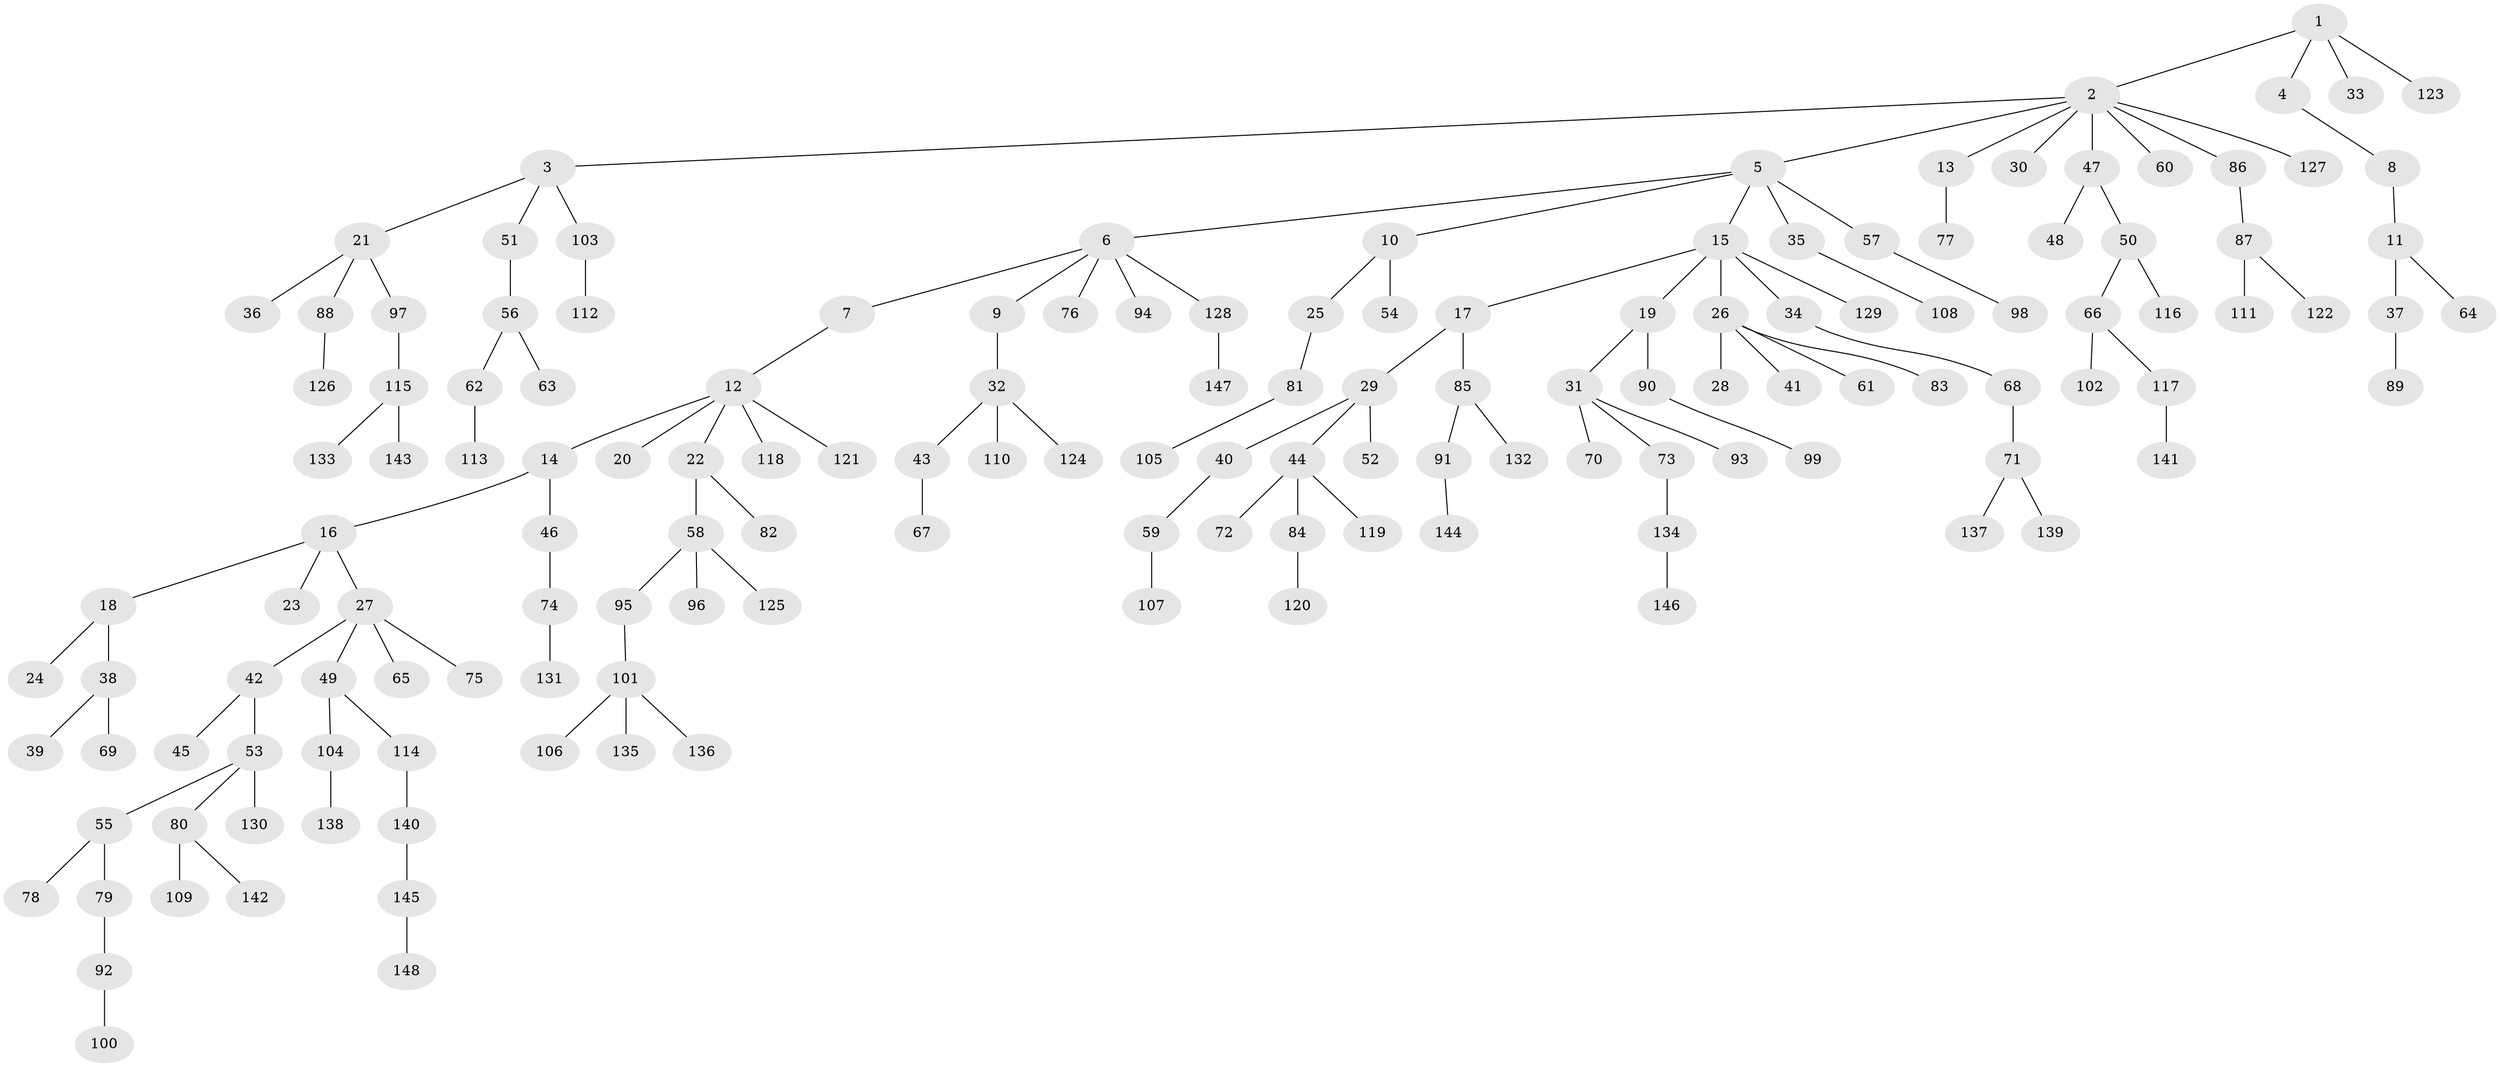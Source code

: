 // Generated by graph-tools (version 1.1) at 2025/50/03/09/25 03:50:25]
// undirected, 148 vertices, 147 edges
graph export_dot {
graph [start="1"]
  node [color=gray90,style=filled];
  1;
  2;
  3;
  4;
  5;
  6;
  7;
  8;
  9;
  10;
  11;
  12;
  13;
  14;
  15;
  16;
  17;
  18;
  19;
  20;
  21;
  22;
  23;
  24;
  25;
  26;
  27;
  28;
  29;
  30;
  31;
  32;
  33;
  34;
  35;
  36;
  37;
  38;
  39;
  40;
  41;
  42;
  43;
  44;
  45;
  46;
  47;
  48;
  49;
  50;
  51;
  52;
  53;
  54;
  55;
  56;
  57;
  58;
  59;
  60;
  61;
  62;
  63;
  64;
  65;
  66;
  67;
  68;
  69;
  70;
  71;
  72;
  73;
  74;
  75;
  76;
  77;
  78;
  79;
  80;
  81;
  82;
  83;
  84;
  85;
  86;
  87;
  88;
  89;
  90;
  91;
  92;
  93;
  94;
  95;
  96;
  97;
  98;
  99;
  100;
  101;
  102;
  103;
  104;
  105;
  106;
  107;
  108;
  109;
  110;
  111;
  112;
  113;
  114;
  115;
  116;
  117;
  118;
  119;
  120;
  121;
  122;
  123;
  124;
  125;
  126;
  127;
  128;
  129;
  130;
  131;
  132;
  133;
  134;
  135;
  136;
  137;
  138;
  139;
  140;
  141;
  142;
  143;
  144;
  145;
  146;
  147;
  148;
  1 -- 2;
  1 -- 4;
  1 -- 33;
  1 -- 123;
  2 -- 3;
  2 -- 5;
  2 -- 13;
  2 -- 30;
  2 -- 47;
  2 -- 60;
  2 -- 86;
  2 -- 127;
  3 -- 21;
  3 -- 51;
  3 -- 103;
  4 -- 8;
  5 -- 6;
  5 -- 10;
  5 -- 15;
  5 -- 35;
  5 -- 57;
  6 -- 7;
  6 -- 9;
  6 -- 76;
  6 -- 94;
  6 -- 128;
  7 -- 12;
  8 -- 11;
  9 -- 32;
  10 -- 25;
  10 -- 54;
  11 -- 37;
  11 -- 64;
  12 -- 14;
  12 -- 20;
  12 -- 22;
  12 -- 118;
  12 -- 121;
  13 -- 77;
  14 -- 16;
  14 -- 46;
  15 -- 17;
  15 -- 19;
  15 -- 26;
  15 -- 34;
  15 -- 129;
  16 -- 18;
  16 -- 23;
  16 -- 27;
  17 -- 29;
  17 -- 85;
  18 -- 24;
  18 -- 38;
  19 -- 31;
  19 -- 90;
  21 -- 36;
  21 -- 88;
  21 -- 97;
  22 -- 58;
  22 -- 82;
  25 -- 81;
  26 -- 28;
  26 -- 41;
  26 -- 61;
  26 -- 83;
  27 -- 42;
  27 -- 49;
  27 -- 65;
  27 -- 75;
  29 -- 40;
  29 -- 44;
  29 -- 52;
  31 -- 70;
  31 -- 73;
  31 -- 93;
  32 -- 43;
  32 -- 110;
  32 -- 124;
  34 -- 68;
  35 -- 108;
  37 -- 89;
  38 -- 39;
  38 -- 69;
  40 -- 59;
  42 -- 45;
  42 -- 53;
  43 -- 67;
  44 -- 72;
  44 -- 84;
  44 -- 119;
  46 -- 74;
  47 -- 48;
  47 -- 50;
  49 -- 104;
  49 -- 114;
  50 -- 66;
  50 -- 116;
  51 -- 56;
  53 -- 55;
  53 -- 80;
  53 -- 130;
  55 -- 78;
  55 -- 79;
  56 -- 62;
  56 -- 63;
  57 -- 98;
  58 -- 95;
  58 -- 96;
  58 -- 125;
  59 -- 107;
  62 -- 113;
  66 -- 102;
  66 -- 117;
  68 -- 71;
  71 -- 137;
  71 -- 139;
  73 -- 134;
  74 -- 131;
  79 -- 92;
  80 -- 109;
  80 -- 142;
  81 -- 105;
  84 -- 120;
  85 -- 91;
  85 -- 132;
  86 -- 87;
  87 -- 111;
  87 -- 122;
  88 -- 126;
  90 -- 99;
  91 -- 144;
  92 -- 100;
  95 -- 101;
  97 -- 115;
  101 -- 106;
  101 -- 135;
  101 -- 136;
  103 -- 112;
  104 -- 138;
  114 -- 140;
  115 -- 133;
  115 -- 143;
  117 -- 141;
  128 -- 147;
  134 -- 146;
  140 -- 145;
  145 -- 148;
}
